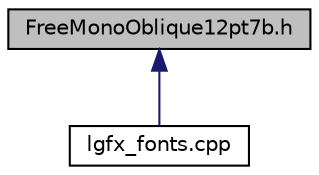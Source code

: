 digraph "FreeMonoOblique12pt7b.h"
{
 // LATEX_PDF_SIZE
  edge [fontname="Helvetica",fontsize="10",labelfontname="Helvetica",labelfontsize="10"];
  node [fontname="Helvetica",fontsize="10",shape=record];
  Node1 [label="FreeMonoOblique12pt7b.h",height=0.2,width=0.4,color="black", fillcolor="grey75", style="filled", fontcolor="black",tooltip=" "];
  Node1 -> Node2 [dir="back",color="midnightblue",fontsize="10",style="solid",fontname="Helvetica"];
  Node2 [label="lgfx_fonts.cpp",height=0.2,width=0.4,color="black", fillcolor="white", style="filled",URL="$d8/d12/lgfx__fonts_8cpp.html",tooltip=" "];
}
